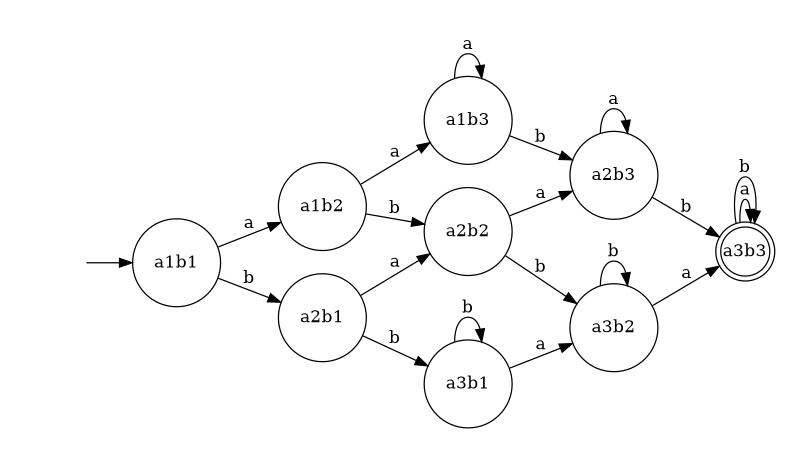 digraph {
	rankdir=LR;
	margin=0.2;
	size=5;
	node [margin=0.1 shape=circle];
	a3b3[margin=0 shape=doublecircle];
	" "[color=white width=0];
	" " -> a1b1;
	a1b1 -> a1b2 [label="a"];
	a1b1 -> a2b1 [label="b"];
	a2b1 -> a2b2 [label="a"];
	a2b1 -> a3b1 [label="b"];
	a1b2 -> a1b3 [label="a"];
	a1b2 -> a2b2 [label="b"];
	a3b1 -> a3b2 [label="a"];
	a3b1 -> a3b1 [label="b"];
	a1b3 -> a1b3 [label="a"];
	a1b3 -> a2b3 [label="b"];
	a2b2 -> a2b3 [label="a"];
	a2b2 -> a3b2 [label="b"];
	a2b3 -> a2b3 [label="a"];
	a2b3 -> a3b3 [label="b"];
	a3b2 -> a3b3 [label="a"];
	a3b2 -> a3b2 [label="b"];
	a3b3 -> a3b3 [label="a"];
	a3b3 -> a3b3 [label="b"];
}